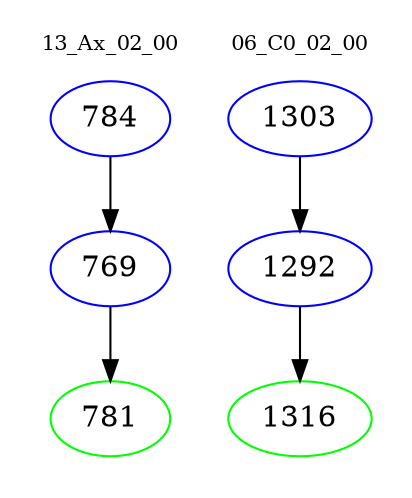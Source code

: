 digraph{
subgraph cluster_0 {
color = white
label = "13_Ax_02_00";
fontsize=10;
T0_784 [label="784", color="blue"]
T0_784 -> T0_769 [color="black"]
T0_769 [label="769", color="blue"]
T0_769 -> T0_781 [color="black"]
T0_781 [label="781", color="green"]
}
subgraph cluster_1 {
color = white
label = "06_C0_02_00";
fontsize=10;
T1_1303 [label="1303", color="blue"]
T1_1303 -> T1_1292 [color="black"]
T1_1292 [label="1292", color="blue"]
T1_1292 -> T1_1316 [color="black"]
T1_1316 [label="1316", color="green"]
}
}

